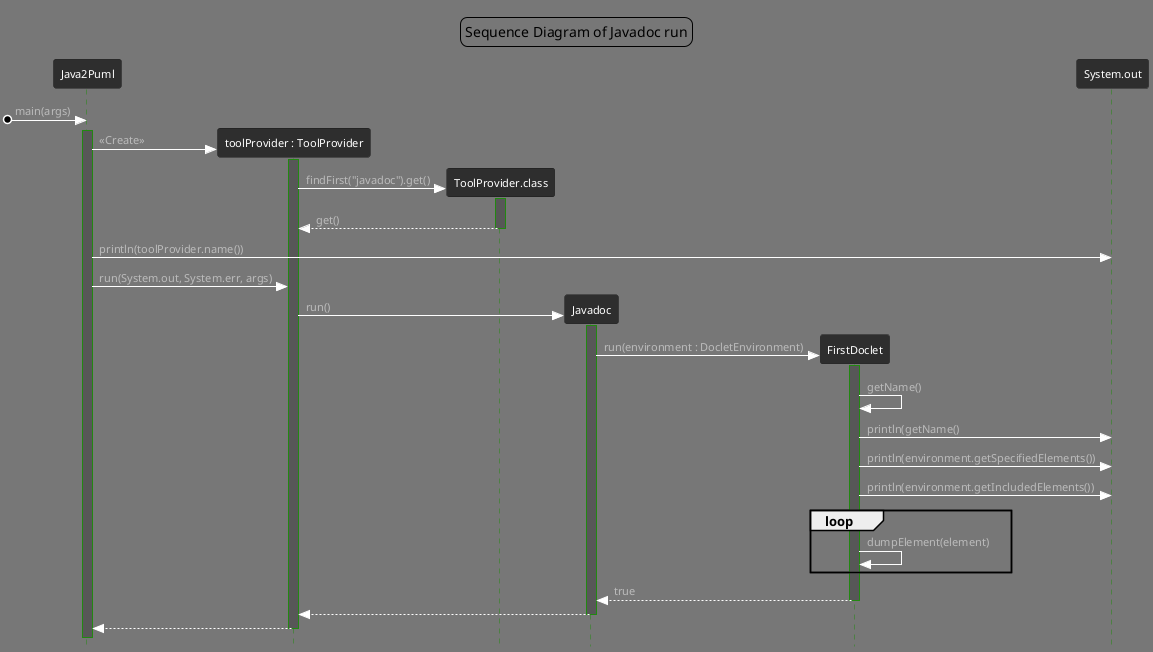 @startuml
!theme reddress-darkgreen
skinparam style strictuml

legend top
Sequence Diagram of Javadoc run
end legend

participant "System.out" as sout

create "Java2Puml" as jp
[o-> jp : main(args)
activate jp

create "toolProvider : ToolProvider" as tp /' compilateur '/
jp -> tp : <<Create>>
activate tp

create "ToolProvider.class" as mtp
tp -> mtp : findFirst("javadoc").get()
activate mtp
return get()
jp -> sout : println(toolProvider.name())
jp -> tp : run(System.out, System.err, args)

create "Javadoc" as jd
tp -> jd : run()
activate jd

create "FirstDoclet" as fd
jd -> fd : run(environment : DocletEnvironment)
activate fd
participant "System.out" as sout
fd -> fd : getName()
fd -> sout : println(getName()
fd -> sout : println(environment.getSpecifiedElements())
fd -> sout : println(environment.getIncludedElements())
loop
fd -> fd : dumpElement(element)
end loop
return true
return
return
/' end '/

@enduml